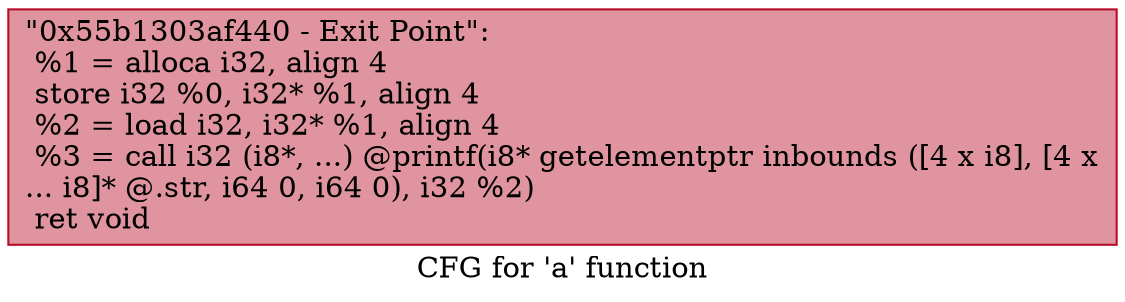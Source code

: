 digraph "CFG for 'a' function" {
	label="CFG for 'a' function";

	Node0x55b1303af440 [shape=record,color="#b70d28ff", style=filled, fillcolor="#b70d2870",label="{\"0x55b1303af440 - Exit Point\":\l  %1 = alloca i32, align 4\l  store i32 %0, i32* %1, align 4\l  %2 = load i32, i32* %1, align 4\l  %3 = call i32 (i8*, ...) @printf(i8* getelementptr inbounds ([4 x i8], [4 x\l... i8]* @.str, i64 0, i64 0), i32 %2)\l  ret void\l}"];
}
